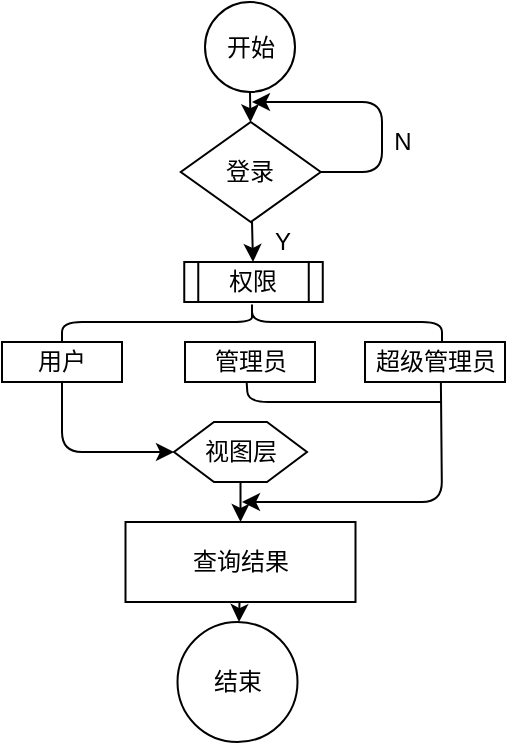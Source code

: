 <mxfile>
    <diagram id="eGukxTxxxDJypxBDxckH" name="第 1 页">
        <mxGraphModel dx="693" dy="351" grid="1" gridSize="10" guides="1" tooltips="1" connect="1" arrows="1" fold="1" page="1" pageScale="1" pageWidth="827" pageHeight="1169" math="0" shadow="0">
            <root>
                <mxCell id="0"/>
                <mxCell id="1" parent="0"/>
                <mxCell id="12" value="" style="edgeStyle=none;html=1;" edge="1" parent="1" source="5" target="11">
                    <mxGeometry relative="1" as="geometry"/>
                </mxCell>
                <mxCell id="5" value="登录" style="rhombus;whiteSpace=wrap;html=1;" vertex="1" parent="1">
                    <mxGeometry x="349.38" y="160" width="70" height="50" as="geometry"/>
                </mxCell>
                <mxCell id="7" value="" style="edgeStyle=none;html=1;" edge="1" parent="1" source="6" target="5">
                    <mxGeometry relative="1" as="geometry"/>
                </mxCell>
                <mxCell id="6" value="开始" style="ellipse;whiteSpace=wrap;html=1;aspect=fixed;" vertex="1" parent="1">
                    <mxGeometry x="361.5" y="100" width="45" height="45" as="geometry"/>
                </mxCell>
                <mxCell id="9" value="" style="endArrow=classic;html=1;exitX=1;exitY=0.5;exitDx=0;exitDy=0;" edge="1" parent="1" source="5">
                    <mxGeometry width="50" height="50" relative="1" as="geometry">
                        <mxPoint x="520" y="340" as="sourcePoint"/>
                        <mxPoint x="385" y="150" as="targetPoint"/>
                        <Array as="points">
                            <mxPoint x="450" y="185"/>
                            <mxPoint x="450" y="150"/>
                        </Array>
                    </mxGeometry>
                </mxCell>
                <mxCell id="10" value="N" style="text;html=1;align=center;verticalAlign=middle;resizable=0;points=[];autosize=1;strokeColor=none;fillColor=none;" vertex="1" parent="1">
                    <mxGeometry x="450" y="160" width="20" height="20" as="geometry"/>
                </mxCell>
                <mxCell id="11" value="权限" style="shape=process;whiteSpace=wrap;html=1;backgroundOutline=1;" vertex="1" parent="1">
                    <mxGeometry x="351.13" y="230" width="69.25" height="20" as="geometry"/>
                </mxCell>
                <mxCell id="13" value="用户" style="rounded=0;whiteSpace=wrap;html=1;" vertex="1" parent="1">
                    <mxGeometry x="260" y="270" width="60" height="20" as="geometry"/>
                </mxCell>
                <mxCell id="14" value="Y" style="text;html=1;align=center;verticalAlign=middle;resizable=0;points=[];autosize=1;strokeColor=none;fillColor=none;" vertex="1" parent="1">
                    <mxGeometry x="390" y="210" width="20" height="20" as="geometry"/>
                </mxCell>
                <mxCell id="15" value="管理员" style="rounded=0;whiteSpace=wrap;html=1;" vertex="1" parent="1">
                    <mxGeometry x="351.5" y="270" width="65" height="20" as="geometry"/>
                </mxCell>
                <mxCell id="17" value="超级管理员" style="rounded=0;whiteSpace=wrap;html=1;" vertex="1" parent="1">
                    <mxGeometry x="441.5" y="270" width="70" height="20" as="geometry"/>
                </mxCell>
                <mxCell id="18" value="" style="shape=curlyBracket;whiteSpace=wrap;html=1;rounded=1;size=0.5;direction=south;" vertex="1" parent="1">
                    <mxGeometry x="290" y="250" width="190" height="20" as="geometry"/>
                </mxCell>
                <mxCell id="20" value="视图层" style="shape=hexagon;perimeter=hexagonPerimeter2;whiteSpace=wrap;html=1;fixedSize=1;" vertex="1" parent="1">
                    <mxGeometry x="346" y="310" width="66.5" height="30" as="geometry"/>
                </mxCell>
                <mxCell id="34" value="" style="edgeStyle=none;html=1;" edge="1" parent="1" source="27" target="29">
                    <mxGeometry relative="1" as="geometry"/>
                </mxCell>
                <mxCell id="27" value="查询结果" style="rounded=0;whiteSpace=wrap;html=1;" vertex="1" parent="1">
                    <mxGeometry x="321.75" y="360" width="115" height="40" as="geometry"/>
                </mxCell>
                <mxCell id="29" value="结束" style="ellipse;whiteSpace=wrap;html=1;aspect=fixed;" vertex="1" parent="1">
                    <mxGeometry x="347.75" y="410" width="60" height="60" as="geometry"/>
                </mxCell>
                <mxCell id="30" value="" style="endArrow=classic;html=1;exitX=0.5;exitY=1;exitDx=0;exitDy=0;entryX=0;entryY=0.5;entryDx=0;entryDy=0;" edge="1" parent="1" source="13" target="20">
                    <mxGeometry width="50" height="50" relative="1" as="geometry">
                        <mxPoint x="500" y="300" as="sourcePoint"/>
                        <mxPoint x="550" y="250" as="targetPoint"/>
                        <Array as="points">
                            <mxPoint x="290" y="325"/>
                        </Array>
                    </mxGeometry>
                </mxCell>
                <mxCell id="32" value="" style="endArrow=none;html=1;exitX=0.474;exitY=0.99;exitDx=0;exitDy=0;exitPerimeter=0;" edge="1" parent="1" source="15">
                    <mxGeometry width="50" height="50" relative="1" as="geometry">
                        <mxPoint x="370" y="350" as="sourcePoint"/>
                        <mxPoint x="480" y="300" as="targetPoint"/>
                        <Array as="points">
                            <mxPoint x="383" y="300"/>
                        </Array>
                    </mxGeometry>
                </mxCell>
                <mxCell id="33" value="" style="endArrow=classic;html=1;exitX=0.542;exitY=0.983;exitDx=0;exitDy=0;exitPerimeter=0;" edge="1" parent="1" source="17">
                    <mxGeometry width="50" height="50" relative="1" as="geometry">
                        <mxPoint x="485" y="290" as="sourcePoint"/>
                        <mxPoint x="380" y="350" as="targetPoint"/>
                        <Array as="points">
                            <mxPoint x="480" y="350"/>
                        </Array>
                    </mxGeometry>
                </mxCell>
                <mxCell id="35" value="" style="endArrow=classic;html=1;exitX=0.5;exitY=1;exitDx=0;exitDy=0;entryX=0.5;entryY=0;entryDx=0;entryDy=0;" edge="1" parent="1" source="20" target="27">
                    <mxGeometry width="50" height="50" relative="1" as="geometry">
                        <mxPoint x="580" y="420" as="sourcePoint"/>
                        <mxPoint x="630" y="370" as="targetPoint"/>
                    </mxGeometry>
                </mxCell>
            </root>
        </mxGraphModel>
    </diagram>
</mxfile>